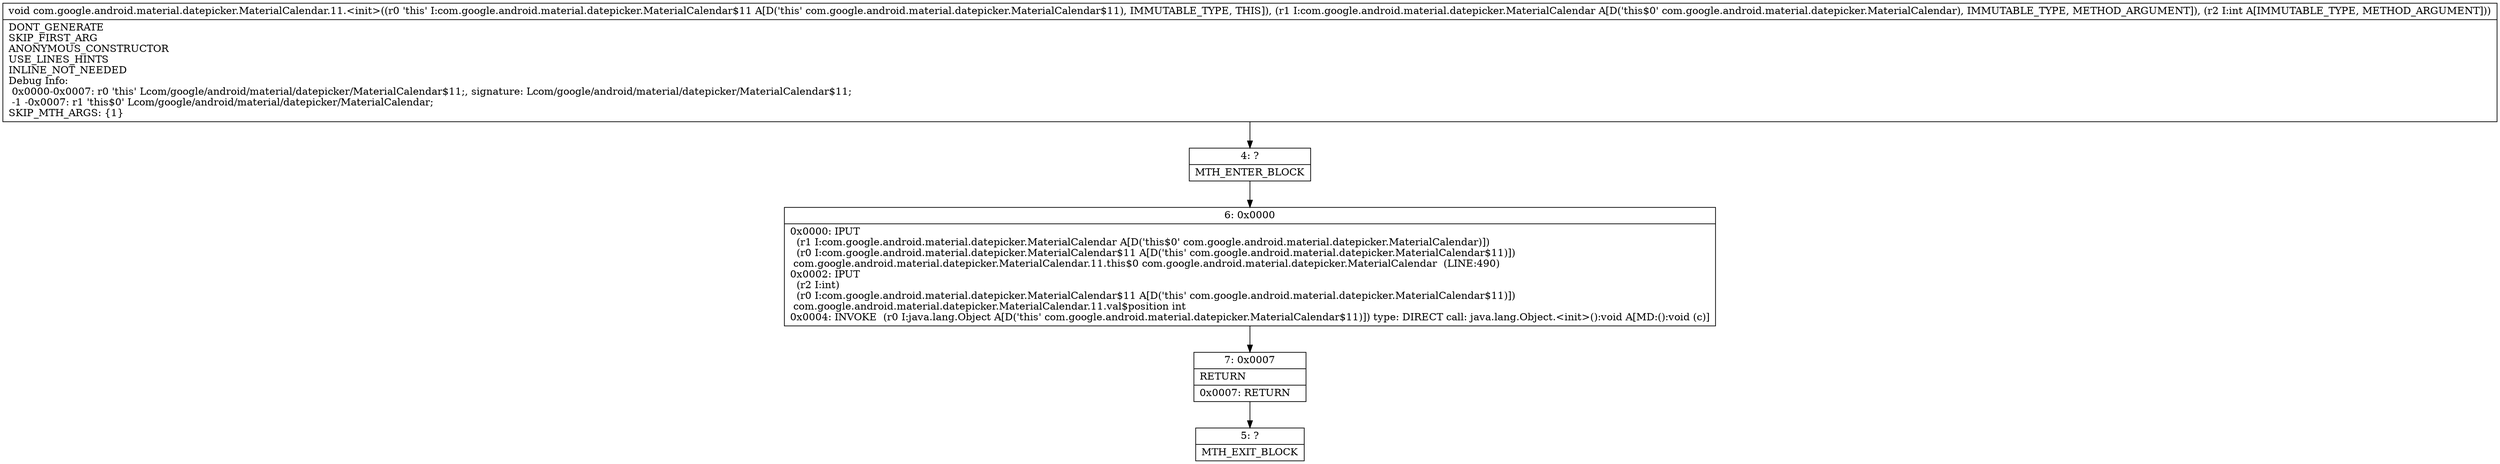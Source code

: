 digraph "CFG forcom.google.android.material.datepicker.MaterialCalendar.11.\<init\>(Lcom\/google\/android\/material\/datepicker\/MaterialCalendar;I)V" {
Node_4 [shape=record,label="{4\:\ ?|MTH_ENTER_BLOCK\l}"];
Node_6 [shape=record,label="{6\:\ 0x0000|0x0000: IPUT  \l  (r1 I:com.google.android.material.datepicker.MaterialCalendar A[D('this$0' com.google.android.material.datepicker.MaterialCalendar)])\l  (r0 I:com.google.android.material.datepicker.MaterialCalendar$11 A[D('this' com.google.android.material.datepicker.MaterialCalendar$11)])\l com.google.android.material.datepicker.MaterialCalendar.11.this$0 com.google.android.material.datepicker.MaterialCalendar  (LINE:490)\l0x0002: IPUT  \l  (r2 I:int)\l  (r0 I:com.google.android.material.datepicker.MaterialCalendar$11 A[D('this' com.google.android.material.datepicker.MaterialCalendar$11)])\l com.google.android.material.datepicker.MaterialCalendar.11.val$position int \l0x0004: INVOKE  (r0 I:java.lang.Object A[D('this' com.google.android.material.datepicker.MaterialCalendar$11)]) type: DIRECT call: java.lang.Object.\<init\>():void A[MD:():void (c)]\l}"];
Node_7 [shape=record,label="{7\:\ 0x0007|RETURN\l|0x0007: RETURN   \l}"];
Node_5 [shape=record,label="{5\:\ ?|MTH_EXIT_BLOCK\l}"];
MethodNode[shape=record,label="{void com.google.android.material.datepicker.MaterialCalendar.11.\<init\>((r0 'this' I:com.google.android.material.datepicker.MaterialCalendar$11 A[D('this' com.google.android.material.datepicker.MaterialCalendar$11), IMMUTABLE_TYPE, THIS]), (r1 I:com.google.android.material.datepicker.MaterialCalendar A[D('this$0' com.google.android.material.datepicker.MaterialCalendar), IMMUTABLE_TYPE, METHOD_ARGUMENT]), (r2 I:int A[IMMUTABLE_TYPE, METHOD_ARGUMENT]))  | DONT_GENERATE\lSKIP_FIRST_ARG\lANONYMOUS_CONSTRUCTOR\lUSE_LINES_HINTS\lINLINE_NOT_NEEDED\lDebug Info:\l  0x0000\-0x0007: r0 'this' Lcom\/google\/android\/material\/datepicker\/MaterialCalendar$11;, signature: Lcom\/google\/android\/material\/datepicker\/MaterialCalendar$11;\l  \-1 \-0x0007: r1 'this$0' Lcom\/google\/android\/material\/datepicker\/MaterialCalendar;\lSKIP_MTH_ARGS: \{1\}\l}"];
MethodNode -> Node_4;Node_4 -> Node_6;
Node_6 -> Node_7;
Node_7 -> Node_5;
}

